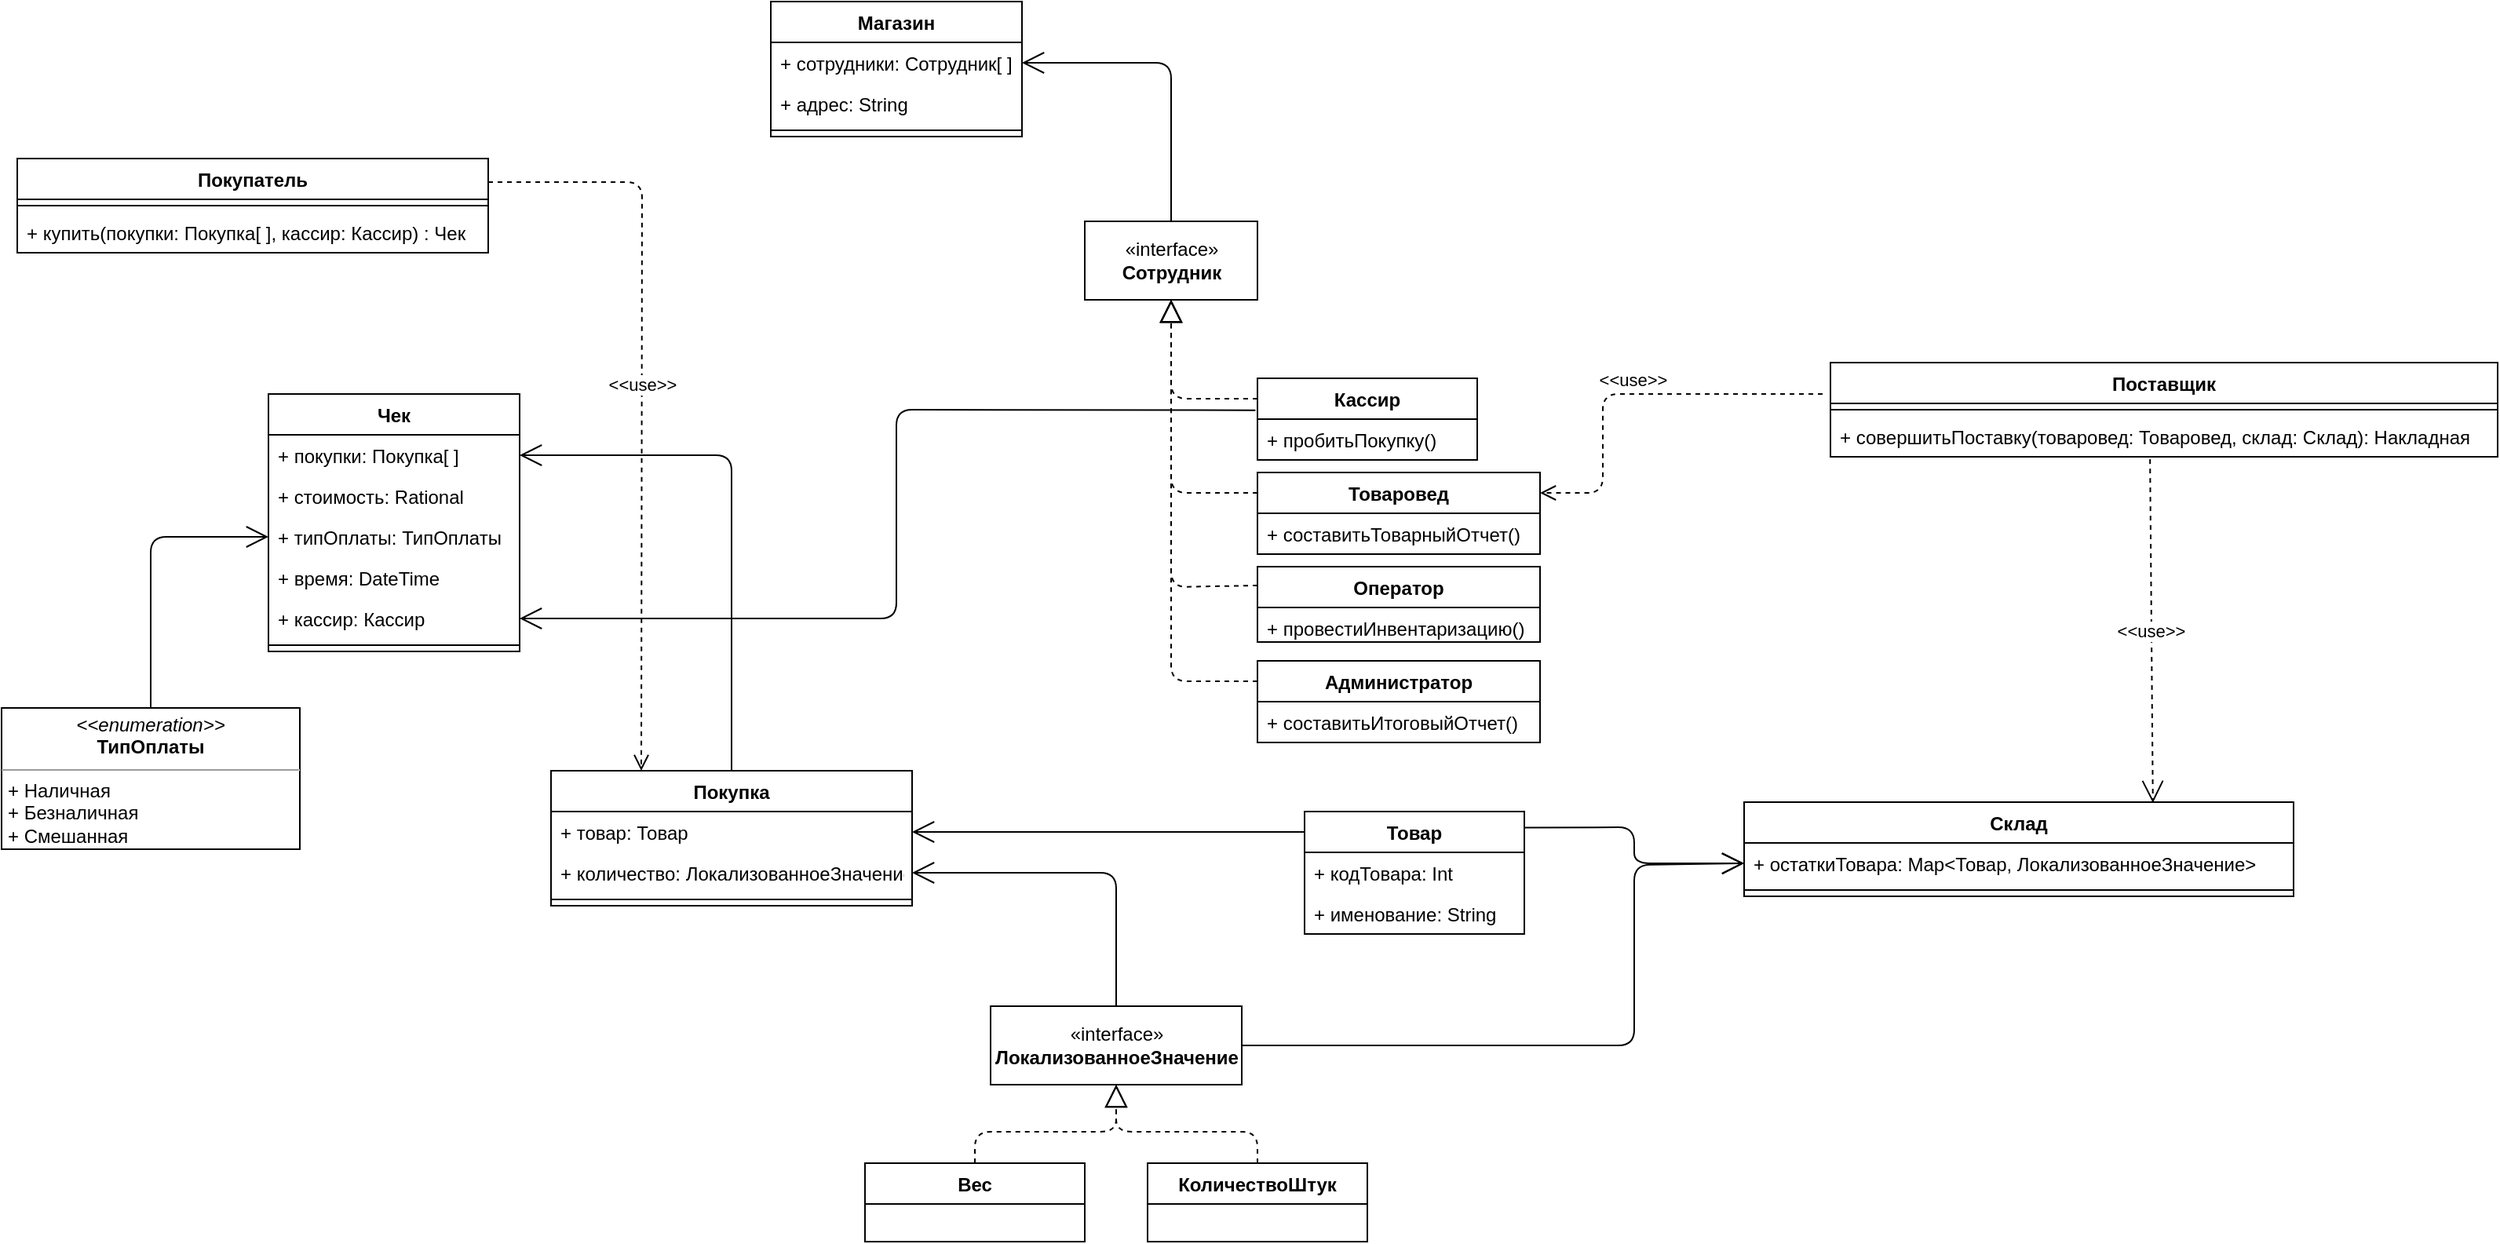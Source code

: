 <mxfile version="14.6.1" type="github">
  <diagram id="VAcT-QtsZBNn5VnRF8-B" name="Page-1">
    <mxGraphModel dx="1382" dy="795" grid="1" gridSize="10" guides="1" tooltips="1" connect="1" arrows="1" fold="1" page="1" pageScale="1" pageWidth="827" pageHeight="1169" math="0" shadow="0">
      <root>
        <mxCell id="0" />
        <mxCell id="1" parent="0" />
        <mxCell id="qqwGZMZRsGBv6UH_kft_-1" value="Магазин" style="swimlane;fontStyle=1;align=center;verticalAlign=top;childLayout=stackLayout;horizontal=1;startSize=26;horizontalStack=0;resizeParent=1;resizeParentMax=0;resizeLast=0;collapsible=1;marginBottom=0;" vertex="1" parent="1">
          <mxGeometry x="530" y="40" width="160" height="86" as="geometry">
            <mxRectangle x="80" y="40" width="80" height="26" as="alternateBounds" />
          </mxGeometry>
        </mxCell>
        <mxCell id="qqwGZMZRsGBv6UH_kft_-2" value="+ сотрудники: Сотрудник[ ]" style="text;strokeColor=none;fillColor=none;align=left;verticalAlign=top;spacingLeft=4;spacingRight=4;overflow=hidden;rotatable=0;points=[[0,0.5],[1,0.5]];portConstraint=eastwest;" vertex="1" parent="qqwGZMZRsGBv6UH_kft_-1">
          <mxGeometry y="26" width="160" height="26" as="geometry" />
        </mxCell>
        <mxCell id="qqwGZMZRsGBv6UH_kft_-3" value="+ адрес: String" style="text;strokeColor=none;fillColor=none;align=left;verticalAlign=top;spacingLeft=4;spacingRight=4;overflow=hidden;rotatable=0;points=[[0,0.5],[1,0.5]];portConstraint=eastwest;" vertex="1" parent="qqwGZMZRsGBv6UH_kft_-1">
          <mxGeometry y="52" width="160" height="26" as="geometry" />
        </mxCell>
        <mxCell id="qqwGZMZRsGBv6UH_kft_-4" value="" style="line;strokeWidth=1;fillColor=none;align=left;verticalAlign=middle;spacingTop=-1;spacingLeft=3;spacingRight=3;rotatable=0;labelPosition=right;points=[];portConstraint=eastwest;" vertex="1" parent="qqwGZMZRsGBv6UH_kft_-1">
          <mxGeometry y="78" width="160" height="8" as="geometry" />
        </mxCell>
        <mxCell id="qqwGZMZRsGBv6UH_kft_-5" value="Чек" style="swimlane;fontStyle=1;align=center;verticalAlign=top;childLayout=stackLayout;horizontal=1;startSize=26;horizontalStack=0;resizeParent=1;resizeParentMax=0;resizeLast=0;collapsible=1;marginBottom=0;" vertex="1" parent="1">
          <mxGeometry x="210" y="290" width="160" height="164" as="geometry" />
        </mxCell>
        <mxCell id="qqwGZMZRsGBv6UH_kft_-6" value="+ покупки: Покупка[ ]" style="text;strokeColor=none;fillColor=none;align=left;verticalAlign=top;spacingLeft=4;spacingRight=4;overflow=hidden;rotatable=0;points=[[0,0.5],[1,0.5]];portConstraint=eastwest;" vertex="1" parent="qqwGZMZRsGBv6UH_kft_-5">
          <mxGeometry y="26" width="160" height="26" as="geometry" />
        </mxCell>
        <mxCell id="qqwGZMZRsGBv6UH_kft_-7" value="+ стоимость: Rational" style="text;strokeColor=none;fillColor=none;align=left;verticalAlign=top;spacingLeft=4;spacingRight=4;overflow=hidden;rotatable=0;points=[[0,0.5],[1,0.5]];portConstraint=eastwest;" vertex="1" parent="qqwGZMZRsGBv6UH_kft_-5">
          <mxGeometry y="52" width="160" height="26" as="geometry" />
        </mxCell>
        <mxCell id="qqwGZMZRsGBv6UH_kft_-8" value="+ типОплаты: ТипОплаты" style="text;strokeColor=none;fillColor=none;align=left;verticalAlign=top;spacingLeft=4;spacingRight=4;overflow=hidden;rotatable=0;points=[[0,0.5],[1,0.5]];portConstraint=eastwest;" vertex="1" parent="qqwGZMZRsGBv6UH_kft_-5">
          <mxGeometry y="78" width="160" height="26" as="geometry" />
        </mxCell>
        <mxCell id="qqwGZMZRsGBv6UH_kft_-9" value="+ время: DateTime" style="text;strokeColor=none;fillColor=none;align=left;verticalAlign=top;spacingLeft=4;spacingRight=4;overflow=hidden;rotatable=0;points=[[0,0.5],[1,0.5]];portConstraint=eastwest;" vertex="1" parent="qqwGZMZRsGBv6UH_kft_-5">
          <mxGeometry y="104" width="160" height="26" as="geometry" />
        </mxCell>
        <mxCell id="qqwGZMZRsGBv6UH_kft_-10" value="+ кассир: Кассир" style="text;strokeColor=none;fillColor=none;align=left;verticalAlign=top;spacingLeft=4;spacingRight=4;overflow=hidden;rotatable=0;points=[[0,0.5],[1,0.5]];portConstraint=eastwest;" vertex="1" parent="qqwGZMZRsGBv6UH_kft_-5">
          <mxGeometry y="130" width="160" height="26" as="geometry" />
        </mxCell>
        <mxCell id="qqwGZMZRsGBv6UH_kft_-11" value="" style="line;strokeWidth=1;fillColor=none;align=left;verticalAlign=middle;spacingTop=-1;spacingLeft=3;spacingRight=3;rotatable=0;labelPosition=right;points=[];portConstraint=eastwest;" vertex="1" parent="qqwGZMZRsGBv6UH_kft_-5">
          <mxGeometry y="156" width="160" height="8" as="geometry" />
        </mxCell>
        <mxCell id="qqwGZMZRsGBv6UH_kft_-12" value="&lt;p style=&quot;margin: 0px ; margin-top: 4px ; text-align: center&quot;&gt;&lt;i&gt;&amp;lt;&amp;lt;enumeration&amp;gt;&amp;gt;&lt;/i&gt;&lt;br&gt;&lt;b&gt;ТипОплаты&lt;/b&gt;&lt;/p&gt;&lt;hr size=&quot;1&quot;&gt;&lt;p style=&quot;margin: 0px ; margin-left: 4px&quot;&gt;+ Наличная&lt;br&gt;&lt;/p&gt;&lt;p style=&quot;margin: 0px ; margin-left: 4px&quot;&gt;+ Безналичная&lt;/p&gt;&lt;p style=&quot;margin: 0px ; margin-left: 4px&quot;&gt;+ Смешанная&lt;/p&gt;" style="verticalAlign=top;align=left;overflow=fill;fontSize=12;fontFamily=Helvetica;html=1;" vertex="1" parent="1">
          <mxGeometry x="40" y="490" width="190" height="90" as="geometry" />
        </mxCell>
        <mxCell id="qqwGZMZRsGBv6UH_kft_-13" value="Покупка&#xa;" style="swimlane;fontStyle=1;align=center;verticalAlign=top;childLayout=stackLayout;horizontal=1;startSize=26;horizontalStack=0;resizeParent=1;resizeParentMax=0;resizeLast=0;collapsible=1;marginBottom=0;" vertex="1" parent="1">
          <mxGeometry x="390" y="530" width="230" height="86" as="geometry" />
        </mxCell>
        <mxCell id="qqwGZMZRsGBv6UH_kft_-14" value="+ товар: Товар" style="text;strokeColor=none;fillColor=none;align=left;verticalAlign=top;spacingLeft=4;spacingRight=4;overflow=hidden;rotatable=0;points=[[0,0.5],[1,0.5]];portConstraint=eastwest;" vertex="1" parent="qqwGZMZRsGBv6UH_kft_-13">
          <mxGeometry y="26" width="230" height="26" as="geometry" />
        </mxCell>
        <mxCell id="qqwGZMZRsGBv6UH_kft_-15" value="+ количество: ЛокализованноеЗначение" style="text;strokeColor=none;fillColor=none;align=left;verticalAlign=top;spacingLeft=4;spacingRight=4;overflow=hidden;rotatable=0;points=[[0,0.5],[1,0.5]];portConstraint=eastwest;" vertex="1" parent="qqwGZMZRsGBv6UH_kft_-13">
          <mxGeometry y="52" width="230" height="26" as="geometry" />
        </mxCell>
        <mxCell id="qqwGZMZRsGBv6UH_kft_-16" value="" style="line;strokeWidth=1;fillColor=none;align=left;verticalAlign=middle;spacingTop=-1;spacingLeft=3;spacingRight=3;rotatable=0;labelPosition=right;points=[];portConstraint=eastwest;" vertex="1" parent="qqwGZMZRsGBv6UH_kft_-13">
          <mxGeometry y="78" width="230" height="8" as="geometry" />
        </mxCell>
        <mxCell id="qqwGZMZRsGBv6UH_kft_-17" value="" style="endArrow=open;endFill=1;endSize=12;html=1;entryX=1;entryY=0.5;entryDx=0;entryDy=0;exitX=0.5;exitY=0;exitDx=0;exitDy=0;" edge="1" parent="1" source="qqwGZMZRsGBv6UH_kft_-13" target="qqwGZMZRsGBv6UH_kft_-6">
          <mxGeometry width="160" relative="1" as="geometry">
            <mxPoint x="490" y="329" as="sourcePoint" />
            <mxPoint x="650" y="340" as="targetPoint" />
            <Array as="points">
              <mxPoint x="505" y="329" />
            </Array>
          </mxGeometry>
        </mxCell>
        <mxCell id="qqwGZMZRsGBv6UH_kft_-18" value="" style="endArrow=open;endFill=1;endSize=12;html=1;entryX=0;entryY=0.5;entryDx=0;entryDy=0;exitX=0.5;exitY=0;exitDx=0;exitDy=0;" edge="1" parent="1" source="qqwGZMZRsGBv6UH_kft_-12" target="qqwGZMZRsGBv6UH_kft_-8">
          <mxGeometry width="160" relative="1" as="geometry">
            <mxPoint x="100" y="381" as="sourcePoint" />
            <mxPoint x="260" y="370" as="targetPoint" />
            <Array as="points">
              <mxPoint x="135" y="381" />
            </Array>
          </mxGeometry>
        </mxCell>
        <mxCell id="qqwGZMZRsGBv6UH_kft_-19" value="«interface»&lt;br&gt;&lt;b&gt;Сотрудник&lt;/b&gt;" style="html=1;" vertex="1" parent="1">
          <mxGeometry x="730" y="180" width="110" height="50" as="geometry" />
        </mxCell>
        <mxCell id="qqwGZMZRsGBv6UH_kft_-20" value="" style="endArrow=open;endFill=1;endSize=12;html=1;exitX=0.5;exitY=0;exitDx=0;exitDy=0;entryX=1;entryY=0.5;entryDx=0;entryDy=0;" edge="1" parent="1" source="qqwGZMZRsGBv6UH_kft_-19" target="qqwGZMZRsGBv6UH_kft_-2">
          <mxGeometry width="160" relative="1" as="geometry">
            <mxPoint x="820" y="90" as="sourcePoint" />
            <mxPoint x="785" y="70" as="targetPoint" />
            <Array as="points">
              <mxPoint x="785" y="79" />
            </Array>
          </mxGeometry>
        </mxCell>
        <mxCell id="qqwGZMZRsGBv6UH_kft_-21" value="Кассир" style="swimlane;fontStyle=1;childLayout=stackLayout;horizontal=1;startSize=26;fillColor=none;horizontalStack=0;resizeParent=1;resizeParentMax=0;resizeLast=0;collapsible=1;marginBottom=0;" vertex="1" parent="1">
          <mxGeometry x="840" y="280" width="140" height="52" as="geometry">
            <mxRectangle x="640" y="300" width="70" height="26" as="alternateBounds" />
          </mxGeometry>
        </mxCell>
        <mxCell id="qqwGZMZRsGBv6UH_kft_-22" value="+ пробитьПокупку()" style="text;strokeColor=none;fillColor=none;align=left;verticalAlign=top;spacingLeft=4;spacingRight=4;overflow=hidden;rotatable=0;points=[[0,0.5],[1,0.5]];portConstraint=eastwest;" vertex="1" parent="qqwGZMZRsGBv6UH_kft_-21">
          <mxGeometry y="26" width="140" height="26" as="geometry" />
        </mxCell>
        <mxCell id="qqwGZMZRsGBv6UH_kft_-23" value="Товаровед" style="swimlane;fontStyle=1;childLayout=stackLayout;horizontal=1;startSize=26;fillColor=none;horizontalStack=0;resizeParent=1;resizeParentMax=0;resizeLast=0;collapsible=1;marginBottom=0;" vertex="1" parent="1">
          <mxGeometry x="840" y="340" width="180" height="52" as="geometry">
            <mxRectangle x="640" y="300" width="70" height="26" as="alternateBounds" />
          </mxGeometry>
        </mxCell>
        <mxCell id="qqwGZMZRsGBv6UH_kft_-24" value="+ составитьТоварныйОтчет()" style="text;strokeColor=none;fillColor=none;align=left;verticalAlign=top;spacingLeft=4;spacingRight=4;overflow=hidden;rotatable=0;points=[[0,0.5],[1,0.5]];portConstraint=eastwest;" vertex="1" parent="qqwGZMZRsGBv6UH_kft_-23">
          <mxGeometry y="26" width="180" height="26" as="geometry" />
        </mxCell>
        <mxCell id="qqwGZMZRsGBv6UH_kft_-25" value="Оператор" style="swimlane;fontStyle=1;childLayout=stackLayout;horizontal=1;startSize=26;fillColor=none;horizontalStack=0;resizeParent=1;resizeParentMax=0;resizeLast=0;collapsible=1;marginBottom=0;" vertex="1" parent="1">
          <mxGeometry x="840" y="400" width="180" height="48" as="geometry">
            <mxRectangle x="640" y="300" width="70" height="26" as="alternateBounds" />
          </mxGeometry>
        </mxCell>
        <mxCell id="qqwGZMZRsGBv6UH_kft_-26" value="+ провестиИнвентаризацию()" style="text;strokeColor=none;fillColor=none;align=left;verticalAlign=top;spacingLeft=4;spacingRight=4;overflow=hidden;rotatable=0;points=[[0,0.5],[1,0.5]];portConstraint=eastwest;" vertex="1" parent="qqwGZMZRsGBv6UH_kft_-25">
          <mxGeometry y="26" width="180" height="22" as="geometry" />
        </mxCell>
        <mxCell id="qqwGZMZRsGBv6UH_kft_-27" value="Администратор" style="swimlane;fontStyle=1;childLayout=stackLayout;horizontal=1;startSize=26;fillColor=none;horizontalStack=0;resizeParent=1;resizeParentMax=0;resizeLast=0;collapsible=1;marginBottom=0;" vertex="1" parent="1">
          <mxGeometry x="840" y="460" width="180" height="52" as="geometry">
            <mxRectangle x="640" y="300" width="70" height="26" as="alternateBounds" />
          </mxGeometry>
        </mxCell>
        <mxCell id="qqwGZMZRsGBv6UH_kft_-28" value="+ составитьИтоговыйОтчет()" style="text;strokeColor=none;fillColor=none;align=left;verticalAlign=top;spacingLeft=4;spacingRight=4;overflow=hidden;rotatable=0;points=[[0,0.5],[1,0.5]];portConstraint=eastwest;" vertex="1" parent="qqwGZMZRsGBv6UH_kft_-27">
          <mxGeometry y="26" width="180" height="26" as="geometry" />
        </mxCell>
        <mxCell id="qqwGZMZRsGBv6UH_kft_-29" value="" style="endArrow=block;dashed=1;endFill=0;endSize=12;html=1;entryX=0.5;entryY=1;entryDx=0;entryDy=0;exitX=0;exitY=0.25;exitDx=0;exitDy=0;" edge="1" parent="1" source="qqwGZMZRsGBv6UH_kft_-21" target="qqwGZMZRsGBv6UH_kft_-19">
          <mxGeometry width="160" relative="1" as="geometry">
            <mxPoint x="785" y="310" as="sourcePoint" />
            <mxPoint x="780" y="320" as="targetPoint" />
            <Array as="points">
              <mxPoint x="785" y="293" />
            </Array>
          </mxGeometry>
        </mxCell>
        <mxCell id="qqwGZMZRsGBv6UH_kft_-30" value="" style="endArrow=block;dashed=1;endFill=0;endSize=12;html=1;entryX=0.5;entryY=1;entryDx=0;entryDy=0;exitX=0;exitY=0.25;exitDx=0;exitDy=0;" edge="1" parent="1" source="qqwGZMZRsGBv6UH_kft_-23" target="qqwGZMZRsGBv6UH_kft_-19">
          <mxGeometry width="160" relative="1" as="geometry">
            <mxPoint x="640" y="410" as="sourcePoint" />
            <mxPoint x="790" y="230" as="targetPoint" />
            <Array as="points">
              <mxPoint x="785" y="353" />
            </Array>
          </mxGeometry>
        </mxCell>
        <mxCell id="qqwGZMZRsGBv6UH_kft_-31" value="" style="endArrow=block;dashed=1;endFill=0;endSize=12;html=1;entryX=0.5;entryY=1;entryDx=0;entryDy=0;exitX=0;exitY=0.25;exitDx=0;exitDy=0;" edge="1" parent="1" source="qqwGZMZRsGBv6UH_kft_-25" target="qqwGZMZRsGBv6UH_kft_-19">
          <mxGeometry width="160" relative="1" as="geometry">
            <mxPoint x="630" y="410" as="sourcePoint" />
            <mxPoint x="750" y="280" as="targetPoint" />
            <Array as="points">
              <mxPoint x="785" y="413" />
            </Array>
          </mxGeometry>
        </mxCell>
        <mxCell id="qqwGZMZRsGBv6UH_kft_-32" value="" style="endArrow=block;dashed=1;endFill=0;endSize=12;html=1;entryX=0.5;entryY=1;entryDx=0;entryDy=0;exitX=0;exitY=0.25;exitDx=0;exitDy=0;" edge="1" parent="1" source="qqwGZMZRsGBv6UH_kft_-27" target="qqwGZMZRsGBv6UH_kft_-19">
          <mxGeometry width="160" relative="1" as="geometry">
            <mxPoint x="780" y="653.333" as="sourcePoint" />
            <mxPoint x="910" y="460" as="targetPoint" />
            <Array as="points">
              <mxPoint x="785" y="473" />
            </Array>
          </mxGeometry>
        </mxCell>
        <mxCell id="qqwGZMZRsGBv6UH_kft_-33" value="" style="endArrow=open;endFill=1;endSize=12;html=1;exitX=-0.009;exitY=0.391;exitDx=0;exitDy=0;entryX=1;entryY=0.5;entryDx=0;entryDy=0;exitPerimeter=0;" edge="1" parent="1" source="qqwGZMZRsGBv6UH_kft_-21" target="qqwGZMZRsGBv6UH_kft_-10">
          <mxGeometry width="160" relative="1" as="geometry">
            <mxPoint x="300" y="620" as="sourcePoint" />
            <mxPoint x="310" y="560" as="targetPoint" />
            <Array as="points">
              <mxPoint x="610" y="300" />
              <mxPoint x="610" y="433" />
            </Array>
          </mxGeometry>
        </mxCell>
        <mxCell id="qqwGZMZRsGBv6UH_kft_-34" value="«interface»&lt;br&gt;&lt;b&gt;ЛокализованноеЗначение&lt;/b&gt;" style="html=1;" vertex="1" parent="1">
          <mxGeometry x="670" y="680" width="160" height="50" as="geometry" />
        </mxCell>
        <mxCell id="qqwGZMZRsGBv6UH_kft_-35" value="Вес" style="swimlane;fontStyle=1;childLayout=stackLayout;horizontal=1;startSize=26;fillColor=none;horizontalStack=0;resizeParent=1;resizeParentMax=0;resizeLast=0;collapsible=1;marginBottom=0;" vertex="1" parent="1">
          <mxGeometry x="590" y="780" width="140" height="50" as="geometry">
            <mxRectangle x="640" y="300" width="70" height="26" as="alternateBounds" />
          </mxGeometry>
        </mxCell>
        <mxCell id="qqwGZMZRsGBv6UH_kft_-36" value="КоличествоШтук" style="swimlane;fontStyle=1;childLayout=stackLayout;horizontal=1;startSize=26;fillColor=none;horizontalStack=0;resizeParent=1;resizeParentMax=0;resizeLast=0;collapsible=1;marginBottom=0;" vertex="1" parent="1">
          <mxGeometry x="770" y="780" width="140" height="50" as="geometry">
            <mxRectangle x="640" y="300" width="70" height="26" as="alternateBounds" />
          </mxGeometry>
        </mxCell>
        <mxCell id="qqwGZMZRsGBv6UH_kft_-37" value="" style="endArrow=block;dashed=1;endFill=0;endSize=12;html=1;entryX=0.5;entryY=1;entryDx=0;entryDy=0;exitX=0.5;exitY=0;exitDx=0;exitDy=0;" edge="1" parent="1" source="qqwGZMZRsGBv6UH_kft_-35" target="qqwGZMZRsGBv6UH_kft_-34">
          <mxGeometry width="160" relative="1" as="geometry">
            <mxPoint x="410" y="890" as="sourcePoint" />
            <mxPoint x="570" y="890" as="targetPoint" />
            <Array as="points">
              <mxPoint x="660" y="760" />
              <mxPoint x="750" y="760" />
            </Array>
          </mxGeometry>
        </mxCell>
        <mxCell id="qqwGZMZRsGBv6UH_kft_-38" value="" style="endArrow=block;dashed=1;endFill=0;endSize=12;html=1;entryX=0.5;entryY=1;entryDx=0;entryDy=0;exitX=0.5;exitY=0;exitDx=0;exitDy=0;" edge="1" parent="1" source="qqwGZMZRsGBv6UH_kft_-36" target="qqwGZMZRsGBv6UH_kft_-34">
          <mxGeometry width="160" relative="1" as="geometry">
            <mxPoint x="360" y="770" as="sourcePoint" />
            <mxPoint x="520" y="770" as="targetPoint" />
            <Array as="points">
              <mxPoint x="840" y="760" />
              <mxPoint x="750" y="760" />
            </Array>
          </mxGeometry>
        </mxCell>
        <mxCell id="qqwGZMZRsGBv6UH_kft_-39" value="" style="endArrow=open;endFill=1;endSize=12;html=1;entryX=1;entryY=0.5;entryDx=0;entryDy=0;exitX=0.5;exitY=0;exitDx=0;exitDy=0;" edge="1" parent="1" source="qqwGZMZRsGBv6UH_kft_-34" target="qqwGZMZRsGBv6UH_kft_-15">
          <mxGeometry width="160" relative="1" as="geometry">
            <mxPoint x="380" y="710" as="sourcePoint" />
            <mxPoint x="540" y="710" as="targetPoint" />
            <Array as="points">
              <mxPoint x="750" y="595" />
            </Array>
          </mxGeometry>
        </mxCell>
        <mxCell id="qqwGZMZRsGBv6UH_kft_-40" value="Товар" style="swimlane;fontStyle=1;childLayout=stackLayout;horizontal=1;startSize=26;fillColor=none;horizontalStack=0;resizeParent=1;resizeParentMax=0;resizeLast=0;collapsible=1;marginBottom=0;" vertex="1" parent="1">
          <mxGeometry x="870" y="556" width="140" height="78" as="geometry">
            <mxRectangle x="640" y="300" width="70" height="26" as="alternateBounds" />
          </mxGeometry>
        </mxCell>
        <mxCell id="qqwGZMZRsGBv6UH_kft_-41" value="+ кодТовара: Int" style="text;strokeColor=none;fillColor=none;align=left;verticalAlign=top;spacingLeft=4;spacingRight=4;overflow=hidden;rotatable=0;points=[[0,0.5],[1,0.5]];portConstraint=eastwest;" vertex="1" parent="qqwGZMZRsGBv6UH_kft_-40">
          <mxGeometry y="26" width="140" height="26" as="geometry" />
        </mxCell>
        <mxCell id="qqwGZMZRsGBv6UH_kft_-42" value="+ именование: String" style="text;strokeColor=none;fillColor=none;align=left;verticalAlign=top;spacingLeft=4;spacingRight=4;overflow=hidden;rotatable=0;points=[[0,0.5],[1,0.5]];portConstraint=eastwest;" vertex="1" parent="qqwGZMZRsGBv6UH_kft_-40">
          <mxGeometry y="52" width="140" height="26" as="geometry" />
        </mxCell>
        <mxCell id="qqwGZMZRsGBv6UH_kft_-43" value="" style="endArrow=open;endFill=1;endSize=12;html=1;entryX=1;entryY=0.5;entryDx=0;entryDy=0;" edge="1" parent="1" target="qqwGZMZRsGBv6UH_kft_-14">
          <mxGeometry width="160" relative="1" as="geometry">
            <mxPoint x="870" y="569" as="sourcePoint" />
            <mxPoint x="840" y="520" as="targetPoint" />
          </mxGeometry>
        </mxCell>
        <mxCell id="qqwGZMZRsGBv6UH_kft_-44" value="Покупатель" style="swimlane;fontStyle=1;align=center;verticalAlign=top;childLayout=stackLayout;horizontal=1;startSize=26;horizontalStack=0;resizeParent=1;resizeParentMax=0;resizeLast=0;collapsible=1;marginBottom=0;" vertex="1" parent="1">
          <mxGeometry x="50" y="140" width="300" height="60" as="geometry" />
        </mxCell>
        <mxCell id="qqwGZMZRsGBv6UH_kft_-45" value="" style="line;strokeWidth=1;fillColor=none;align=left;verticalAlign=middle;spacingTop=-1;spacingLeft=3;spacingRight=3;rotatable=0;labelPosition=right;points=[];portConstraint=eastwest;" vertex="1" parent="qqwGZMZRsGBv6UH_kft_-44">
          <mxGeometry y="26" width="300" height="8" as="geometry" />
        </mxCell>
        <mxCell id="qqwGZMZRsGBv6UH_kft_-46" value="+ купить(покупки: Покупка[ ], кассир: Кассир) : Чек" style="text;strokeColor=none;fillColor=none;align=left;verticalAlign=top;spacingLeft=4;spacingRight=4;overflow=hidden;rotatable=0;points=[[0,0.5],[1,0.5]];portConstraint=eastwest;" vertex="1" parent="qqwGZMZRsGBv6UH_kft_-44">
          <mxGeometry y="34" width="300" height="26" as="geometry" />
        </mxCell>
        <mxCell id="qqwGZMZRsGBv6UH_kft_-47" value="Поставщик" style="swimlane;fontStyle=1;align=center;verticalAlign=top;childLayout=stackLayout;horizontal=1;startSize=26;horizontalStack=0;resizeParent=1;resizeParentMax=0;resizeLast=0;collapsible=1;marginBottom=0;" vertex="1" parent="1">
          <mxGeometry x="1205" y="270" width="425" height="60" as="geometry" />
        </mxCell>
        <mxCell id="qqwGZMZRsGBv6UH_kft_-48" value="" style="line;strokeWidth=1;fillColor=none;align=left;verticalAlign=middle;spacingTop=-1;spacingLeft=3;spacingRight=3;rotatable=0;labelPosition=right;points=[];portConstraint=eastwest;" vertex="1" parent="qqwGZMZRsGBv6UH_kft_-47">
          <mxGeometry y="26" width="425" height="8" as="geometry" />
        </mxCell>
        <mxCell id="qqwGZMZRsGBv6UH_kft_-49" value="+ совершитьПоставку(товаровед: Товаровед, склад: Склад): Накладная" style="text;strokeColor=none;fillColor=none;align=left;verticalAlign=top;spacingLeft=4;spacingRight=4;overflow=hidden;rotatable=0;points=[[0,0.5],[1,0.5]];portConstraint=eastwest;" vertex="1" parent="qqwGZMZRsGBv6UH_kft_-47">
          <mxGeometry y="34" width="425" height="26" as="geometry" />
        </mxCell>
        <mxCell id="qqwGZMZRsGBv6UH_kft_-50" value="Склад" style="swimlane;fontStyle=1;align=center;verticalAlign=top;childLayout=stackLayout;horizontal=1;startSize=26;horizontalStack=0;resizeParent=1;resizeParentMax=0;resizeLast=0;collapsible=1;marginBottom=0;" vertex="1" parent="1">
          <mxGeometry x="1150" y="550" width="350" height="60" as="geometry" />
        </mxCell>
        <mxCell id="qqwGZMZRsGBv6UH_kft_-51" value="+ остаткиТовара: Map&lt;Товар, ЛокализованноеЗначение&gt;" style="text;strokeColor=none;fillColor=none;align=left;verticalAlign=top;spacingLeft=4;spacingRight=4;overflow=hidden;rotatable=0;points=[[0,0.5],[1,0.5]];portConstraint=eastwest;" vertex="1" parent="qqwGZMZRsGBv6UH_kft_-50">
          <mxGeometry y="26" width="350" height="26" as="geometry" />
        </mxCell>
        <mxCell id="qqwGZMZRsGBv6UH_kft_-52" value="" style="line;strokeWidth=1;fillColor=none;align=left;verticalAlign=middle;spacingTop=-1;spacingLeft=3;spacingRight=3;rotatable=0;labelPosition=right;points=[];portConstraint=eastwest;" vertex="1" parent="qqwGZMZRsGBv6UH_kft_-50">
          <mxGeometry y="52" width="350" height="8" as="geometry" />
        </mxCell>
        <mxCell id="qqwGZMZRsGBv6UH_kft_-53" value="" style="endArrow=open;endFill=1;endSize=12;html=1;exitX=1;exitY=0.132;exitDx=0;exitDy=0;exitPerimeter=0;entryX=0;entryY=0.5;entryDx=0;entryDy=0;" edge="1" parent="1" source="qqwGZMZRsGBv6UH_kft_-40" target="qqwGZMZRsGBv6UH_kft_-51">
          <mxGeometry width="160" relative="1" as="geometry">
            <mxPoint x="1010" y="595" as="sourcePoint" />
            <mxPoint x="1240" y="690" as="targetPoint" />
            <Array as="points">
              <mxPoint x="1080" y="566" />
              <mxPoint x="1080" y="589" />
            </Array>
          </mxGeometry>
        </mxCell>
        <mxCell id="qqwGZMZRsGBv6UH_kft_-54" value="" style="endArrow=open;endFill=1;endSize=12;html=1;exitX=1;exitY=0.5;exitDx=0;exitDy=0;entryX=0;entryY=0.5;entryDx=0;entryDy=0;" edge="1" parent="1" source="qqwGZMZRsGBv6UH_kft_-34" target="qqwGZMZRsGBv6UH_kft_-51">
          <mxGeometry width="160" relative="1" as="geometry">
            <mxPoint x="980" y="740" as="sourcePoint" />
            <mxPoint x="1220" y="705" as="targetPoint" />
            <Array as="points">
              <mxPoint x="1080" y="705" />
              <mxPoint x="1080" y="590" />
            </Array>
          </mxGeometry>
        </mxCell>
        <mxCell id="qqwGZMZRsGBv6UH_kft_-55" value="&amp;lt;&amp;lt;use&amp;gt;&amp;gt;" style="html=1;verticalAlign=bottom;endArrow=open;dashed=1;endSize=8;exitX=1;exitY=0.25;exitDx=0;exitDy=0;entryX=0.25;entryY=0;entryDx=0;entryDy=0;" edge="1" parent="1" source="qqwGZMZRsGBv6UH_kft_-44" target="qqwGZMZRsGBv6UH_kft_-13">
          <mxGeometry relative="1" as="geometry">
            <mxPoint x="460" y="150" as="sourcePoint" />
            <mxPoint x="380" y="150" as="targetPoint" />
            <Array as="points">
              <mxPoint x="448" y="155" />
            </Array>
          </mxGeometry>
        </mxCell>
        <mxCell id="qqwGZMZRsGBv6UH_kft_-56" value="&amp;lt;&amp;lt;use&amp;gt;&amp;gt;" style="html=1;verticalAlign=bottom;endArrow=open;dashed=1;endSize=8;entryX=1;entryY=0.25;entryDx=0;entryDy=0;" edge="1" parent="1" target="qqwGZMZRsGBv6UH_kft_-23">
          <mxGeometry relative="1" as="geometry">
            <mxPoint x="1200" y="290" as="sourcePoint" />
            <mxPoint x="1110" y="370" as="targetPoint" />
            <Array as="points">
              <mxPoint x="1060" y="290" />
              <mxPoint x="1060" y="353" />
            </Array>
          </mxGeometry>
        </mxCell>
        <mxCell id="qqwGZMZRsGBv6UH_kft_-57" value="&amp;lt;&amp;lt;use&amp;gt;&amp;gt;" style="endArrow=open;endSize=12;dashed=1;html=1;exitX=0.479;exitY=1.06;exitDx=0;exitDy=0;exitPerimeter=0;entryX=0.744;entryY=0.008;entryDx=0;entryDy=0;entryPerimeter=0;" edge="1" parent="1" source="qqwGZMZRsGBv6UH_kft_-49" target="qqwGZMZRsGBv6UH_kft_-50">
          <mxGeometry width="160" relative="1" as="geometry">
            <mxPoint x="1360" y="470" as="sourcePoint" />
            <mxPoint x="1408" y="550" as="targetPoint" />
          </mxGeometry>
        </mxCell>
      </root>
    </mxGraphModel>
  </diagram>
</mxfile>
